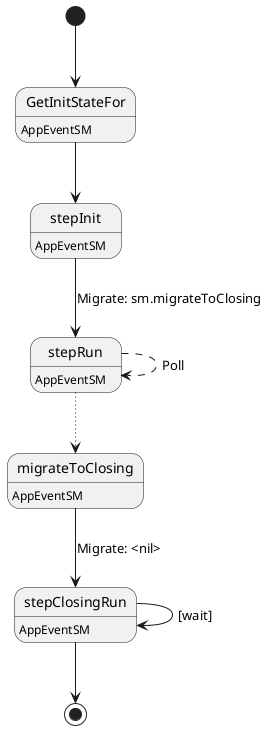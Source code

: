 @startuml
state "GetInitStateFor" as T00_S001
T00_S001 : AppEventSM
[*] --> T00_S001
T00_S001 --> T00_S002
state "migrateToClosing" as T00_S004
T00_S004 : AppEventSM
T00_S004 --> T00_S005 : Migrate: <nil>
state "stepClosingRun" as T00_S005
T00_S005 : AppEventSM
T00_S005 --> T00_S005 : [wait]
T00_S005 --> [*]
state "stepInit" as T00_S002
T00_S002 : AppEventSM
T00_S002 --> T00_S003 : Migrate: sm.migrateToClosing
state "stepRun" as T00_S003
T00_S003 : AppEventSM
T00_S003 --[dotted]> T00_S004
T00_S003 --[dashed]> T00_S003 : Poll
@enduml
